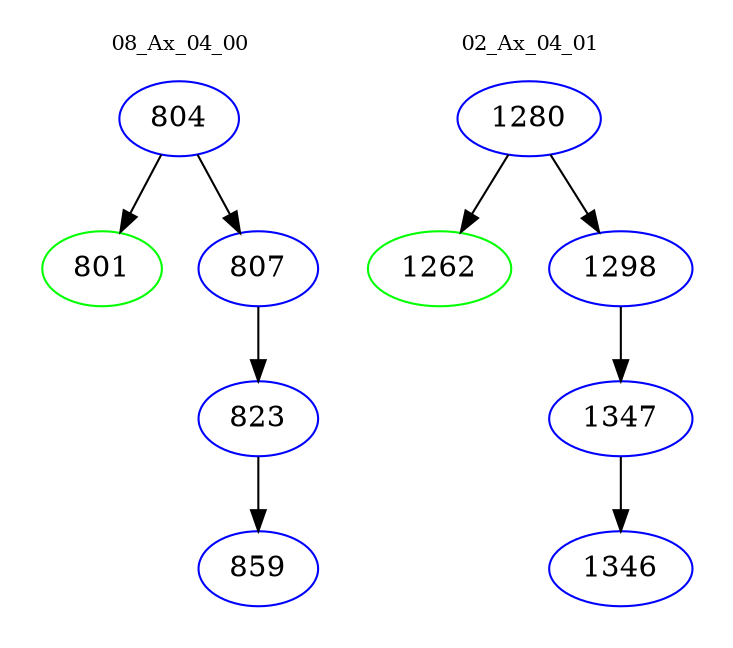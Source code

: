 digraph{
subgraph cluster_0 {
color = white
label = "08_Ax_04_00";
fontsize=10;
T0_804 [label="804", color="blue"]
T0_804 -> T0_801 [color="black"]
T0_801 [label="801", color="green"]
T0_804 -> T0_807 [color="black"]
T0_807 [label="807", color="blue"]
T0_807 -> T0_823 [color="black"]
T0_823 [label="823", color="blue"]
T0_823 -> T0_859 [color="black"]
T0_859 [label="859", color="blue"]
}
subgraph cluster_1 {
color = white
label = "02_Ax_04_01";
fontsize=10;
T1_1280 [label="1280", color="blue"]
T1_1280 -> T1_1262 [color="black"]
T1_1262 [label="1262", color="green"]
T1_1280 -> T1_1298 [color="black"]
T1_1298 [label="1298", color="blue"]
T1_1298 -> T1_1347 [color="black"]
T1_1347 [label="1347", color="blue"]
T1_1347 -> T1_1346 [color="black"]
T1_1346 [label="1346", color="blue"]
}
}
